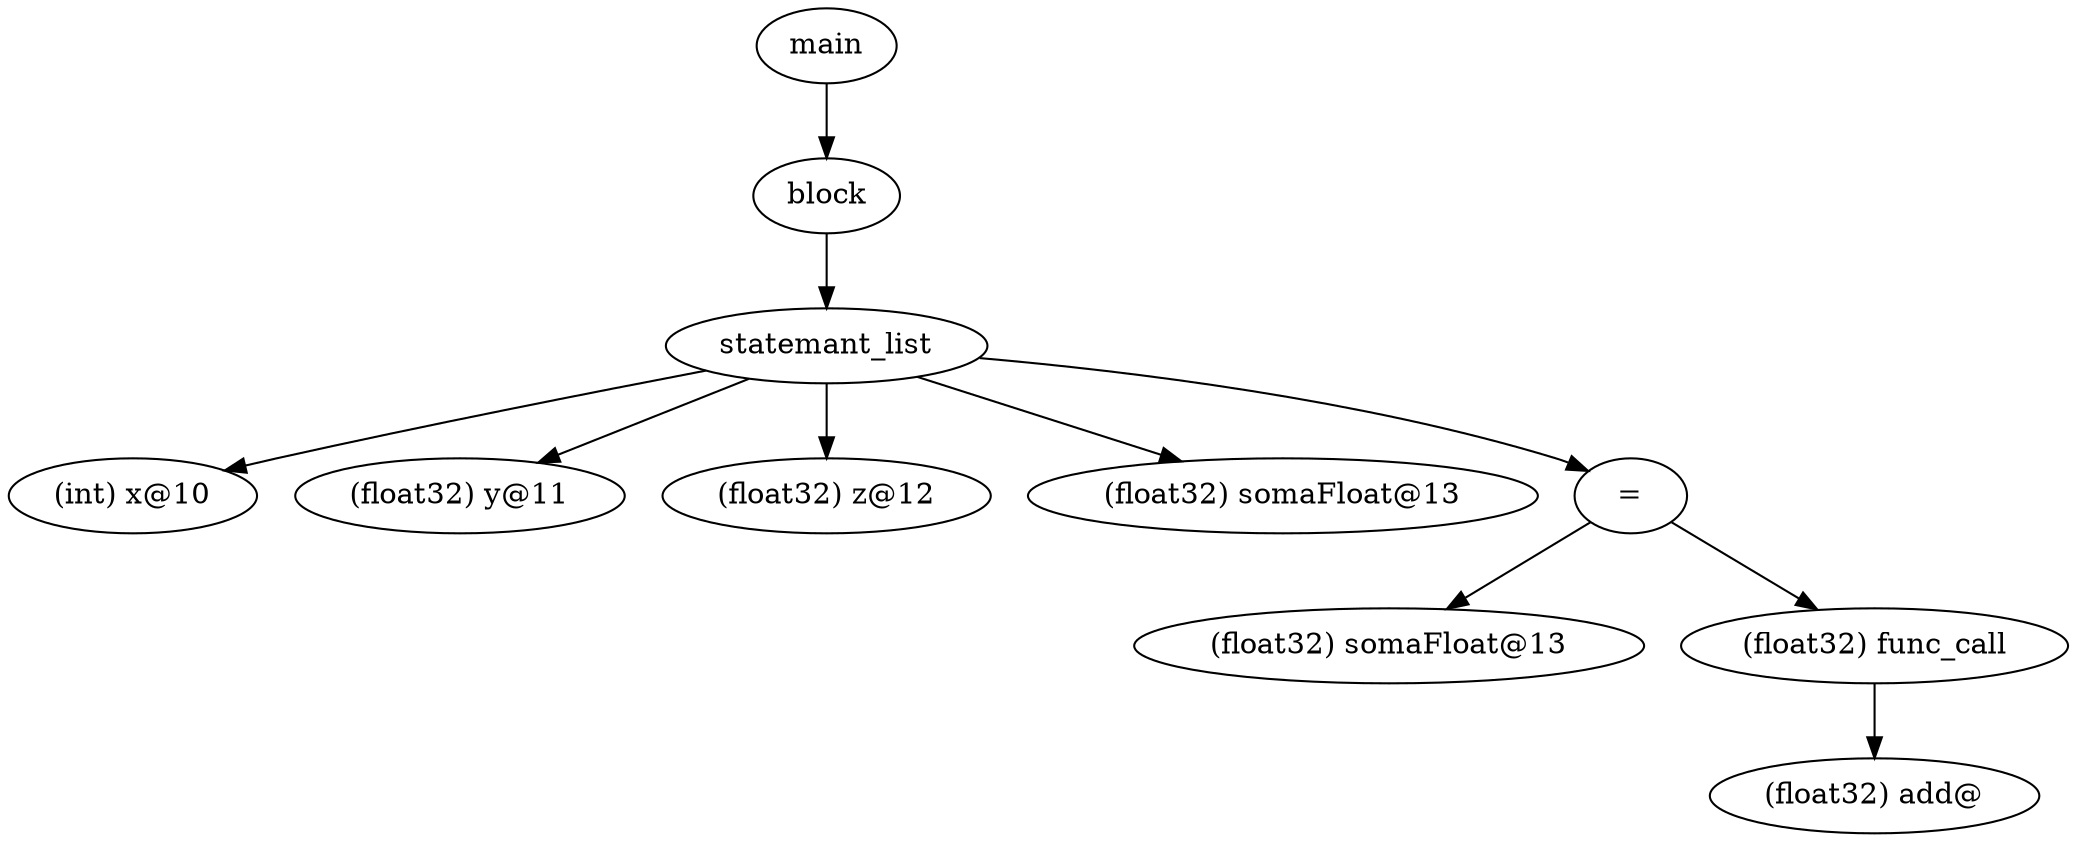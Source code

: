 digraph {
graph [ordering="out"];
node0[label="main"];
node1[label="block"];
node2[label="statemant_list"];
node3[label="(int) x@10"];
node2 -> node3;
node4[label="(float32) y@11"];
node2 -> node4;
node5[label="(float32) z@12"];
node2 -> node5;
node6[label="(float32) somaFloat@13"];
node2 -> node6;
node7[label="="];
node8[label="(float32) somaFloat@13"];
node7 -> node8;
node9[label="(float32) func_call"];
node10[label="(float32) add@"];
node9 -> node10;
node7 -> node9;
node2 -> node7;
node1 -> node2;
node0 -> node1;
}
